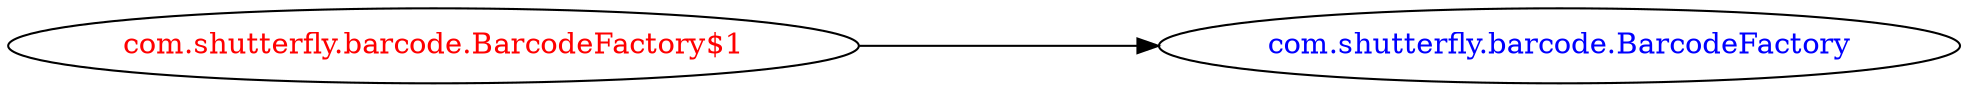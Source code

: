 digraph dependencyGraph {
 concentrate=true;
 ranksep="2.0";
 rankdir="LR"; 
 splines="ortho";
"com.shutterfly.barcode.BarcodeFactory$1" [fontcolor="red"];
"com.shutterfly.barcode.BarcodeFactory" [ fontcolor="blue" ];
"com.shutterfly.barcode.BarcodeFactory$1"->"com.shutterfly.barcode.BarcodeFactory";
}